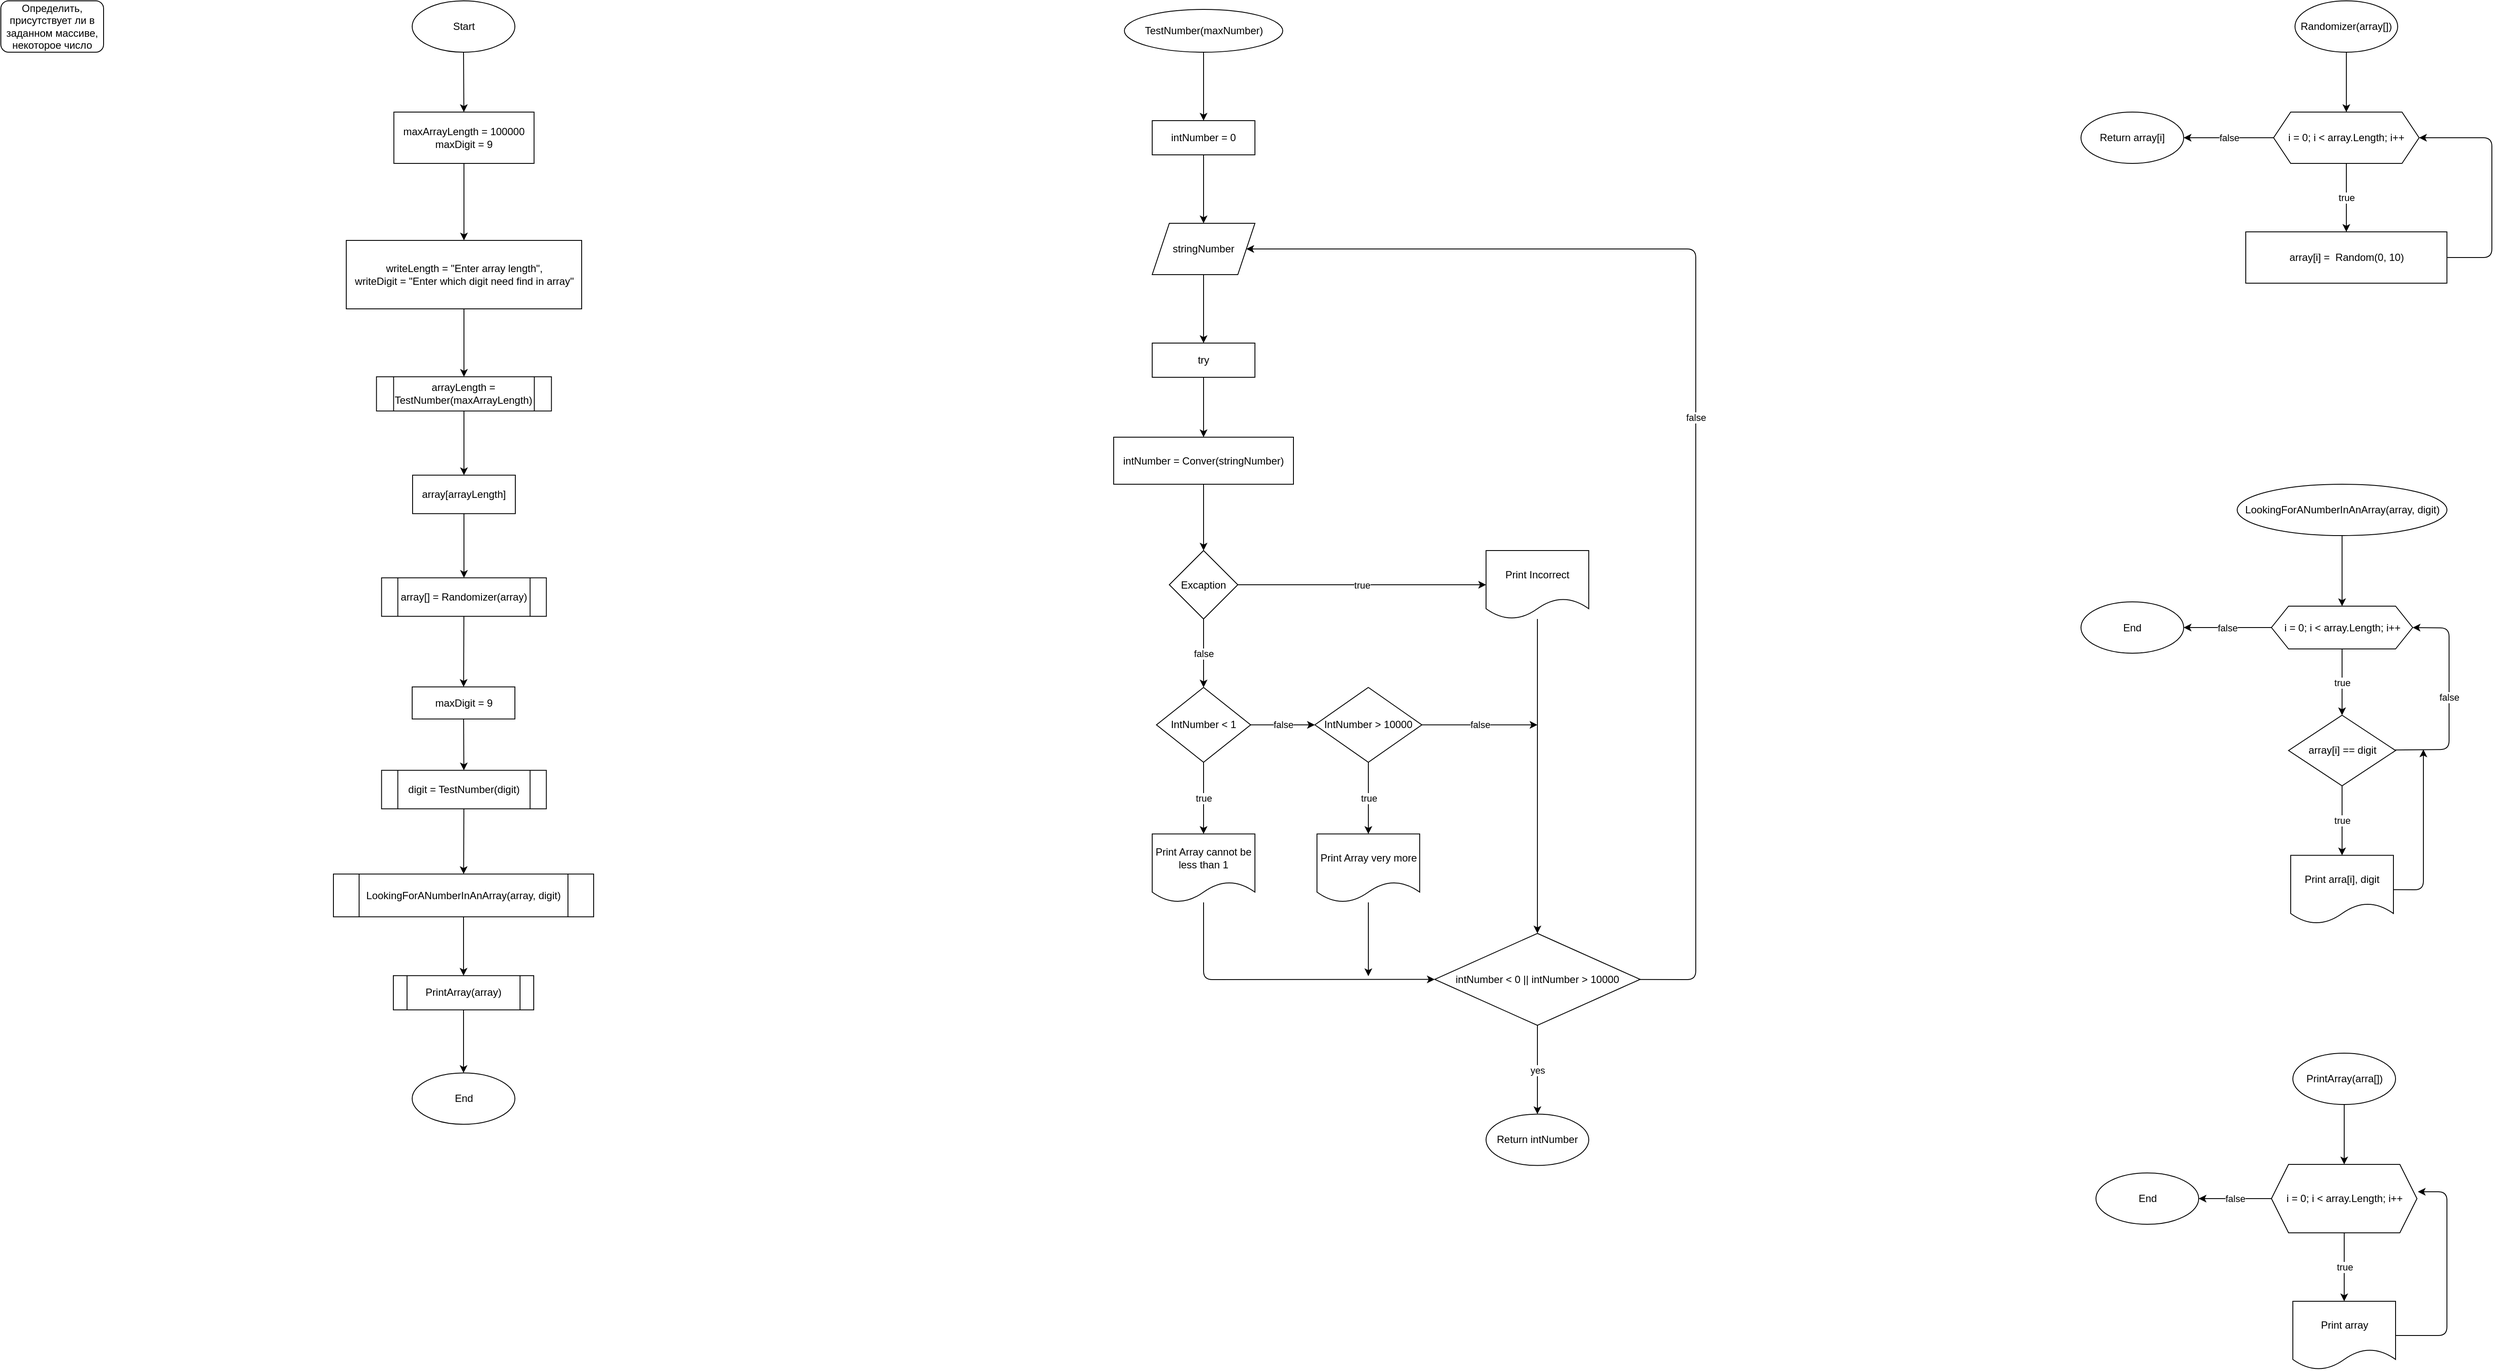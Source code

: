 <mxfile>
    <diagram id="hP9pHg5yxiXs1wd25evL" name="Page-1">
        <mxGraphModel dx="1614" dy="790" grid="1" gridSize="10" guides="1" tooltips="1" connect="1" arrows="1" fold="1" page="1" pageScale="1" pageWidth="1100" pageHeight="850" math="0" shadow="0">
            <root>
                <mxCell id="0"/>
                <mxCell id="1" parent="0"/>
                <mxCell id="3" value="Определить, присутствует ли в заданном массиве, некоторое число" style="rounded=1;whiteSpace=wrap;html=1;" parent="1" vertex="1">
                    <mxGeometry x="10" y="10" width="120" height="60" as="geometry"/>
                </mxCell>
                <mxCell id="83" value="" style="edgeStyle=none;html=1;" parent="1" source="4" target="78" edge="1">
                    <mxGeometry relative="1" as="geometry"/>
                </mxCell>
                <mxCell id="4" value="Start" style="ellipse;whiteSpace=wrap;html=1;" parent="1" vertex="1">
                    <mxGeometry x="490.5" y="10" width="120" height="60" as="geometry"/>
                </mxCell>
                <mxCell id="82" style="edgeStyle=none;html=1;entryX=0.5;entryY=0;entryDx=0;entryDy=0;" parent="1" source="5" target="17" edge="1">
                    <mxGeometry relative="1" as="geometry"/>
                </mxCell>
                <mxCell id="5" value="stringNumber" style="shape=parallelogram;perimeter=parallelogramPerimeter;whiteSpace=wrap;html=1;fixedSize=1;" parent="1" vertex="1">
                    <mxGeometry x="1355" y="270" width="120" height="60" as="geometry"/>
                </mxCell>
                <mxCell id="53" value="" style="edgeStyle=none;html=1;" parent="1" source="11" target="20" edge="1">
                    <mxGeometry relative="1" as="geometry"/>
                </mxCell>
                <mxCell id="11" value="intNumber = Conver(stringNumber)" style="whiteSpace=wrap;html=1;" parent="1" vertex="1">
                    <mxGeometry x="1310" y="520" width="210" height="55" as="geometry"/>
                </mxCell>
                <mxCell id="52" value="" style="edgeStyle=none;html=1;" parent="1" source="17" target="11" edge="1">
                    <mxGeometry relative="1" as="geometry"/>
                </mxCell>
                <mxCell id="17" value="try" style="whiteSpace=wrap;html=1;" parent="1" vertex="1">
                    <mxGeometry x="1355" y="410" width="120" height="40" as="geometry"/>
                </mxCell>
                <mxCell id="30" value="false" style="edgeStyle=none;html=1;" parent="1" source="20" target="29" edge="1">
                    <mxGeometry relative="1" as="geometry"/>
                </mxCell>
                <mxCell id="41" value="true" style="edgeStyle=none;html=1;entryX=0;entryY=0.5;entryDx=0;entryDy=0;" parent="1" source="20" target="26" edge="1">
                    <mxGeometry relative="1" as="geometry"/>
                </mxCell>
                <mxCell id="20" value="Excaption" style="rhombus;whiteSpace=wrap;html=1;" parent="1" vertex="1">
                    <mxGeometry x="1375" y="652.5" width="80" height="80" as="geometry"/>
                </mxCell>
                <mxCell id="49" value="false" style="edgeStyle=none;html=1;entryX=1;entryY=0.5;entryDx=0;entryDy=0;" parent="1" source="22" target="5" edge="1">
                    <mxGeometry relative="1" as="geometry">
                        <mxPoint x="1505" y="300" as="targetPoint"/>
                        <Array as="points">
                            <mxPoint x="1990" y="1154"/>
                            <mxPoint x="1990" y="300"/>
                        </Array>
                    </mxGeometry>
                </mxCell>
                <mxCell id="55" value="yes" style="edgeStyle=none;html=1;" parent="1" source="22" target="54" edge="1">
                    <mxGeometry relative="1" as="geometry"/>
                </mxCell>
                <mxCell id="22" value="intNumber &amp;lt; 0 || intNumber &amp;gt; 10000" style="rhombus;whiteSpace=wrap;html=1;" parent="1" vertex="1">
                    <mxGeometry x="1685" y="1100" width="240" height="107.5" as="geometry"/>
                </mxCell>
                <mxCell id="42" style="edgeStyle=none;html=1;" parent="1" source="26" target="22" edge="1">
                    <mxGeometry relative="1" as="geometry"/>
                </mxCell>
                <mxCell id="26" value="Print Incorrect" style="shape=document;whiteSpace=wrap;html=1;boundedLbl=1;" parent="1" vertex="1">
                    <mxGeometry x="1745" y="652.5" width="120" height="80" as="geometry"/>
                </mxCell>
                <mxCell id="32" value="true" style="edgeStyle=none;html=1;" parent="1" source="29" target="31" edge="1">
                    <mxGeometry relative="1" as="geometry"/>
                </mxCell>
                <mxCell id="38" value="false" style="edgeStyle=none;html=1;" parent="1" source="29" target="37" edge="1">
                    <mxGeometry relative="1" as="geometry"/>
                </mxCell>
                <mxCell id="29" value="IntNumber &amp;lt; 1" style="rhombus;whiteSpace=wrap;html=1;" parent="1" vertex="1">
                    <mxGeometry x="1360" y="812.5" width="110" height="87.5" as="geometry"/>
                </mxCell>
                <mxCell id="44" style="edgeStyle=none;html=1;entryX=0;entryY=0.5;entryDx=0;entryDy=0;" parent="1" source="31" target="22" edge="1">
                    <mxGeometry relative="1" as="geometry">
                        <mxPoint x="1447" y="1210" as="targetPoint"/>
                        <Array as="points">
                            <mxPoint x="1415" y="1154"/>
                        </Array>
                    </mxGeometry>
                </mxCell>
                <mxCell id="31" value="Print Array cannot be less than 1" style="shape=document;whiteSpace=wrap;html=1;boundedLbl=1;" parent="1" vertex="1">
                    <mxGeometry x="1355" y="983.75" width="120" height="80" as="geometry"/>
                </mxCell>
                <mxCell id="40" value="true" style="edgeStyle=none;html=1;" parent="1" source="37" target="39" edge="1">
                    <mxGeometry relative="1" as="geometry"/>
                </mxCell>
                <mxCell id="43" value="false" style="edgeStyle=none;html=1;" parent="1" source="37" edge="1">
                    <mxGeometry relative="1" as="geometry">
                        <mxPoint x="1805" y="856.25" as="targetPoint"/>
                    </mxGeometry>
                </mxCell>
                <mxCell id="37" value="IntNumber &amp;gt; 10000" style="rhombus;whiteSpace=wrap;html=1;" parent="1" vertex="1">
                    <mxGeometry x="1545" y="812.5" width="125" height="87.5" as="geometry"/>
                </mxCell>
                <mxCell id="45" style="edgeStyle=none;html=1;" parent="1" source="39" edge="1">
                    <mxGeometry relative="1" as="geometry">
                        <mxPoint x="1607.5" y="1150" as="targetPoint"/>
                    </mxGeometry>
                </mxCell>
                <mxCell id="39" value="Print Array very more" style="shape=document;whiteSpace=wrap;html=1;boundedLbl=1;" parent="1" vertex="1">
                    <mxGeometry x="1547.5" y="983.75" width="120" height="80" as="geometry"/>
                </mxCell>
                <mxCell id="48" value="" style="edgeStyle=none;html=1;entryX=0.5;entryY=0;entryDx=0;entryDy=0;" parent="1" source="46" target="5" edge="1">
                    <mxGeometry relative="1" as="geometry">
                        <mxPoint x="1415" y="260" as="targetPoint"/>
                    </mxGeometry>
                </mxCell>
                <mxCell id="46" value="intNumber = 0" style="whiteSpace=wrap;html=1;" parent="1" vertex="1">
                    <mxGeometry x="1355" y="150" width="120" height="40" as="geometry"/>
                </mxCell>
                <mxCell id="60" value="" style="edgeStyle=none;html=1;" parent="1" source="51" target="59" edge="1">
                    <mxGeometry relative="1" as="geometry"/>
                </mxCell>
                <mxCell id="51" value="arrayLength = TestNumber(maxArrayLength)" style="shape=process;whiteSpace=wrap;html=1;backgroundOutline=1;" parent="1" vertex="1">
                    <mxGeometry x="448.81" y="449.38" width="204.37" height="40" as="geometry"/>
                </mxCell>
                <mxCell id="54" value="Return intNumber" style="ellipse;whiteSpace=wrap;html=1;" parent="1" vertex="1">
                    <mxGeometry x="1745" y="1311.25" width="120" height="60" as="geometry"/>
                </mxCell>
                <mxCell id="62" value="" style="edgeStyle=none;html=1;" parent="1" source="59" target="61" edge="1">
                    <mxGeometry relative="1" as="geometry"/>
                </mxCell>
                <mxCell id="59" value="array[arrayLength]" style="whiteSpace=wrap;html=1;" parent="1" vertex="1">
                    <mxGeometry x="491" y="564.38" width="120" height="45" as="geometry"/>
                </mxCell>
                <mxCell id="87" value="" style="edgeStyle=none;html=1;" parent="1" source="61" target="86" edge="1">
                    <mxGeometry relative="1" as="geometry"/>
                </mxCell>
                <mxCell id="61" value="array[] = Randomizer(array)" style="shape=process;whiteSpace=wrap;html=1;backgroundOutline=1;" parent="1" vertex="1">
                    <mxGeometry x="454.75" y="684.38" width="192.5" height="45" as="geometry"/>
                </mxCell>
                <mxCell id="67" value="" style="edgeStyle=none;html=1;" parent="1" source="63" target="66" edge="1">
                    <mxGeometry relative="1" as="geometry"/>
                </mxCell>
                <mxCell id="63" value="Randomizer(array[])" style="ellipse;whiteSpace=wrap;html=1;" parent="1" vertex="1">
                    <mxGeometry x="2690" y="10" width="120" height="60" as="geometry"/>
                </mxCell>
                <mxCell id="65" value="" style="edgeStyle=none;html=1;" parent="1" source="64" target="46" edge="1">
                    <mxGeometry relative="1" as="geometry"/>
                </mxCell>
                <mxCell id="64" value="TestNumber(maxNumber)" style="ellipse;whiteSpace=wrap;html=1;" parent="1" vertex="1">
                    <mxGeometry x="1322.5" y="20" width="185" height="50" as="geometry"/>
                </mxCell>
                <mxCell id="69" value="true" style="edgeStyle=none;html=1;" parent="1" source="66" target="68" edge="1">
                    <mxGeometry relative="1" as="geometry"/>
                </mxCell>
                <mxCell id="72" value="false" style="edgeStyle=none;html=1;" parent="1" source="66" target="71" edge="1">
                    <mxGeometry relative="1" as="geometry"/>
                </mxCell>
                <mxCell id="66" value="i = 0; i &amp;lt; array.Length; i++" style="shape=hexagon;perimeter=hexagonPerimeter2;whiteSpace=wrap;html=1;fixedSize=1;" parent="1" vertex="1">
                    <mxGeometry x="2665" y="140" width="170" height="60" as="geometry"/>
                </mxCell>
                <mxCell id="70" style="edgeStyle=none;html=1;entryX=1;entryY=0.5;entryDx=0;entryDy=0;" parent="1" source="68" target="66" edge="1">
                    <mxGeometry relative="1" as="geometry">
                        <Array as="points">
                            <mxPoint x="2920" y="310"/>
                            <mxPoint x="2920" y="170"/>
                        </Array>
                    </mxGeometry>
                </mxCell>
                <mxCell id="68" value="array[i] =&amp;nbsp; Random(0, 10)" style="whiteSpace=wrap;html=1;" parent="1" vertex="1">
                    <mxGeometry x="2632.5" y="280" width="235" height="60" as="geometry"/>
                </mxCell>
                <mxCell id="71" value="Return array[i]" style="ellipse;whiteSpace=wrap;html=1;" parent="1" vertex="1">
                    <mxGeometry x="2440" y="140" width="120" height="60" as="geometry"/>
                </mxCell>
                <mxCell id="91" value="" style="edgeStyle=none;html=1;" parent="1" source="73" target="90" edge="1">
                    <mxGeometry relative="1" as="geometry"/>
                </mxCell>
                <mxCell id="73" value="LookingForANumberInAnArray(array, digit)" style="shape=process;whiteSpace=wrap;html=1;backgroundOutline=1;" parent="1" vertex="1">
                    <mxGeometry x="398.5" y="1030.63" width="304" height="50" as="geometry"/>
                </mxCell>
                <mxCell id="116" value="" style="edgeStyle=none;html=1;" edge="1" parent="1" source="78" target="114">
                    <mxGeometry relative="1" as="geometry"/>
                </mxCell>
                <mxCell id="78" value="maxArrayLength = 100000&lt;br&gt;maxDigit = 9" style="whiteSpace=wrap;html=1;" parent="1" vertex="1">
                    <mxGeometry x="469.13" y="140" width="163.75" height="60" as="geometry"/>
                </mxCell>
                <mxCell id="89" value="" style="edgeStyle=none;html=1;" parent="1" source="84" target="73" edge="1">
                    <mxGeometry relative="1" as="geometry"/>
                </mxCell>
                <mxCell id="84" value="digit = TestNumber(digit)" style="shape=process;whiteSpace=wrap;html=1;backgroundOutline=1;" parent="1" vertex="1">
                    <mxGeometry x="454.74" y="909.38" width="192.5" height="45" as="geometry"/>
                </mxCell>
                <mxCell id="88" value="" style="edgeStyle=none;html=1;" parent="1" source="86" target="84" edge="1">
                    <mxGeometry relative="1" as="geometry"/>
                </mxCell>
                <mxCell id="86" value="maxDigit = 9" style="whiteSpace=wrap;html=1;" parent="1" vertex="1">
                    <mxGeometry x="490.5" y="811.88" width="120" height="37.5" as="geometry"/>
                </mxCell>
                <mxCell id="101" value="" style="edgeStyle=none;html=1;" parent="1" source="90" target="100" edge="1">
                    <mxGeometry relative="1" as="geometry"/>
                </mxCell>
                <mxCell id="90" value="PrintArray(array)" style="shape=process;whiteSpace=wrap;html=1;backgroundOutline=1;" parent="1" vertex="1">
                    <mxGeometry x="468.5" y="1149.38" width="164" height="40" as="geometry"/>
                </mxCell>
                <mxCell id="94" value="" style="edgeStyle=none;html=1;" parent="1" source="92" target="93" edge="1">
                    <mxGeometry relative="1" as="geometry"/>
                </mxCell>
                <mxCell id="92" value="PrintArray(arra[])" style="ellipse;whiteSpace=wrap;html=1;" parent="1" vertex="1">
                    <mxGeometry x="2687.5" y="1240" width="120" height="60" as="geometry"/>
                </mxCell>
                <mxCell id="96" value="true" style="edgeStyle=none;html=1;" parent="1" source="93" target="95" edge="1">
                    <mxGeometry relative="1" as="geometry"/>
                </mxCell>
                <mxCell id="99" value="false" style="edgeStyle=none;html=1;" parent="1" source="93" target="98" edge="1">
                    <mxGeometry relative="1" as="geometry"/>
                </mxCell>
                <mxCell id="93" value="i = 0; i &amp;lt; array.Length; i++" style="shape=hexagon;perimeter=hexagonPerimeter2;whiteSpace=wrap;html=1;fixedSize=1;" parent="1" vertex="1">
                    <mxGeometry x="2662.5" y="1370" width="170" height="80" as="geometry"/>
                </mxCell>
                <mxCell id="97" style="edgeStyle=none;html=1;entryX=1.006;entryY=0.4;entryDx=0;entryDy=0;entryPerimeter=0;" parent="1" source="95" target="93" edge="1">
                    <mxGeometry relative="1" as="geometry">
                        <Array as="points">
                            <mxPoint x="2867.5" y="1570"/>
                            <mxPoint x="2867.5" y="1402"/>
                        </Array>
                    </mxGeometry>
                </mxCell>
                <mxCell id="95" value="Print array" style="shape=document;whiteSpace=wrap;html=1;boundedLbl=1;" parent="1" vertex="1">
                    <mxGeometry x="2687.5" y="1530" width="120" height="80" as="geometry"/>
                </mxCell>
                <mxCell id="98" value="End" style="ellipse;whiteSpace=wrap;html=1;" parent="1" vertex="1">
                    <mxGeometry x="2457.5" y="1380" width="120" height="60" as="geometry"/>
                </mxCell>
                <mxCell id="100" value="End" style="ellipse;whiteSpace=wrap;html=1;" parent="1" vertex="1">
                    <mxGeometry x="490.5" y="1263.13" width="120" height="60" as="geometry"/>
                </mxCell>
                <mxCell id="104" value="" style="edgeStyle=none;html=1;" parent="1" source="102" target="103" edge="1">
                    <mxGeometry relative="1" as="geometry"/>
                </mxCell>
                <mxCell id="102" value="&lt;span&gt;LookingForANumberInAnArray(array, digit)&lt;/span&gt;" style="ellipse;whiteSpace=wrap;html=1;" parent="1" vertex="1">
                    <mxGeometry x="2622.5" y="575" width="245" height="60" as="geometry"/>
                </mxCell>
                <mxCell id="106" value="true" style="edgeStyle=none;html=1;" parent="1" source="103" target="105" edge="1">
                    <mxGeometry relative="1" as="geometry"/>
                </mxCell>
                <mxCell id="113" value="false" style="edgeStyle=none;html=1;" parent="1" source="103" target="112" edge="1">
                    <mxGeometry relative="1" as="geometry"/>
                </mxCell>
                <mxCell id="103" value="i = 0; i &amp;lt; array.Length; i++" style="shape=hexagon;perimeter=hexagonPerimeter2;whiteSpace=wrap;html=1;fixedSize=1;" parent="1" vertex="1">
                    <mxGeometry x="2662.5" y="717.5" width="165" height="50" as="geometry"/>
                </mxCell>
                <mxCell id="108" value="false" style="edgeStyle=none;html=1;entryX=1;entryY=0.5;entryDx=0;entryDy=0;" parent="1" source="105" target="103" edge="1">
                    <mxGeometry relative="1" as="geometry">
                        <Array as="points">
                            <mxPoint x="2870" y="885"/>
                            <mxPoint x="2870" y="743"/>
                        </Array>
                    </mxGeometry>
                </mxCell>
                <mxCell id="110" value="true" style="edgeStyle=none;html=1;" parent="1" source="105" target="109" edge="1">
                    <mxGeometry relative="1" as="geometry"/>
                </mxCell>
                <mxCell id="105" value="array[i] == digit" style="rhombus;whiteSpace=wrap;html=1;" parent="1" vertex="1">
                    <mxGeometry x="2682.5" y="845" width="125" height="82.5" as="geometry"/>
                </mxCell>
                <mxCell id="111" style="edgeStyle=none;html=1;" parent="1" source="109" edge="1">
                    <mxGeometry relative="1" as="geometry">
                        <mxPoint x="2840" y="885" as="targetPoint"/>
                        <Array as="points">
                            <mxPoint x="2840" y="1049"/>
                        </Array>
                    </mxGeometry>
                </mxCell>
                <mxCell id="109" value="Print arra[i], digit" style="shape=document;whiteSpace=wrap;html=1;boundedLbl=1;" parent="1" vertex="1">
                    <mxGeometry x="2685" y="1008.75" width="120" height="80" as="geometry"/>
                </mxCell>
                <mxCell id="112" value="End" style="ellipse;whiteSpace=wrap;html=1;" parent="1" vertex="1">
                    <mxGeometry x="2440" y="712.5" width="120" height="60" as="geometry"/>
                </mxCell>
                <mxCell id="117" value="" style="edgeStyle=none;html=1;" edge="1" parent="1" source="114" target="51">
                    <mxGeometry relative="1" as="geometry"/>
                </mxCell>
                <mxCell id="114" value="writeLength = &quot;Enter array length&quot;,&lt;br&gt;writeDigit = &quot;Enter which digit need find in array&lt;span&gt;&quot;&lt;/span&gt;" style="whiteSpace=wrap;html=1;" vertex="1" parent="1">
                    <mxGeometry x="413.5" y="290" width="275" height="80" as="geometry"/>
                </mxCell>
            </root>
        </mxGraphModel>
    </diagram>
</mxfile>